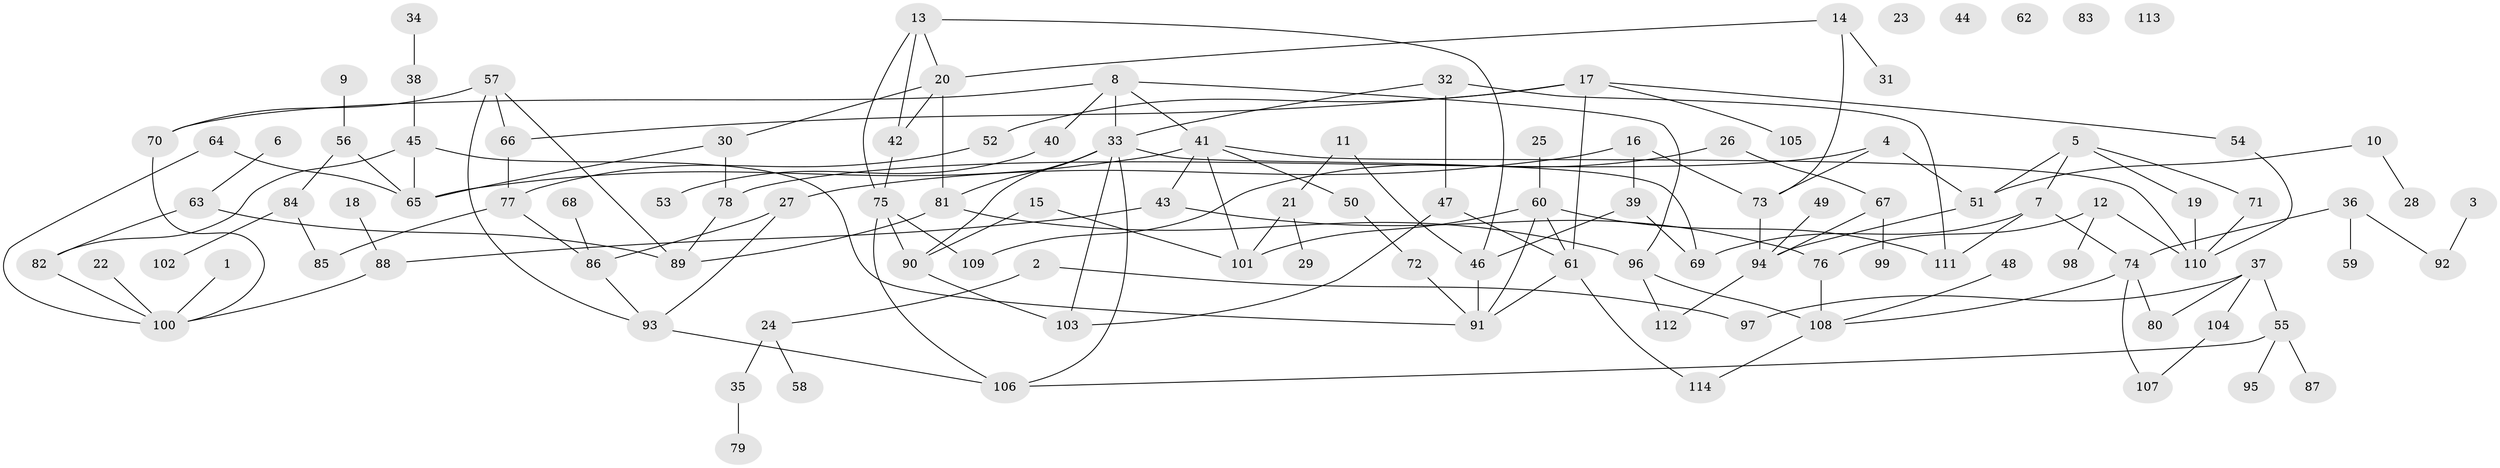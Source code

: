 // Generated by graph-tools (version 1.1) at 2025/12/03/09/25 04:12:54]
// undirected, 114 vertices, 154 edges
graph export_dot {
graph [start="1"]
  node [color=gray90,style=filled];
  1;
  2;
  3;
  4;
  5;
  6;
  7;
  8;
  9;
  10;
  11;
  12;
  13;
  14;
  15;
  16;
  17;
  18;
  19;
  20;
  21;
  22;
  23;
  24;
  25;
  26;
  27;
  28;
  29;
  30;
  31;
  32;
  33;
  34;
  35;
  36;
  37;
  38;
  39;
  40;
  41;
  42;
  43;
  44;
  45;
  46;
  47;
  48;
  49;
  50;
  51;
  52;
  53;
  54;
  55;
  56;
  57;
  58;
  59;
  60;
  61;
  62;
  63;
  64;
  65;
  66;
  67;
  68;
  69;
  70;
  71;
  72;
  73;
  74;
  75;
  76;
  77;
  78;
  79;
  80;
  81;
  82;
  83;
  84;
  85;
  86;
  87;
  88;
  89;
  90;
  91;
  92;
  93;
  94;
  95;
  96;
  97;
  98;
  99;
  100;
  101;
  102;
  103;
  104;
  105;
  106;
  107;
  108;
  109;
  110;
  111;
  112;
  113;
  114;
  1 -- 100;
  2 -- 24;
  2 -- 97;
  3 -- 92;
  4 -- 51;
  4 -- 73;
  4 -- 78;
  5 -- 7;
  5 -- 19;
  5 -- 51;
  5 -- 71;
  6 -- 63;
  7 -- 69;
  7 -- 74;
  7 -- 111;
  8 -- 33;
  8 -- 40;
  8 -- 41;
  8 -- 70;
  8 -- 96;
  9 -- 56;
  10 -- 28;
  10 -- 51;
  11 -- 21;
  11 -- 46;
  12 -- 76;
  12 -- 98;
  12 -- 110;
  13 -- 20;
  13 -- 42;
  13 -- 46;
  13 -- 75;
  14 -- 20;
  14 -- 31;
  14 -- 73;
  15 -- 90;
  15 -- 101;
  16 -- 27;
  16 -- 39;
  16 -- 73;
  17 -- 52;
  17 -- 54;
  17 -- 61;
  17 -- 66;
  17 -- 105;
  18 -- 88;
  19 -- 110;
  20 -- 30;
  20 -- 42;
  20 -- 81;
  21 -- 29;
  21 -- 101;
  22 -- 100;
  24 -- 35;
  24 -- 58;
  25 -- 60;
  26 -- 67;
  26 -- 109;
  27 -- 86;
  27 -- 93;
  30 -- 65;
  30 -- 78;
  32 -- 33;
  32 -- 47;
  32 -- 111;
  33 -- 69;
  33 -- 81;
  33 -- 90;
  33 -- 103;
  33 -- 106;
  34 -- 38;
  35 -- 79;
  36 -- 59;
  36 -- 74;
  36 -- 92;
  37 -- 55;
  37 -- 80;
  37 -- 97;
  37 -- 104;
  38 -- 45;
  39 -- 46;
  39 -- 69;
  40 -- 53;
  41 -- 43;
  41 -- 50;
  41 -- 65;
  41 -- 101;
  41 -- 110;
  42 -- 75;
  43 -- 76;
  43 -- 88;
  45 -- 65;
  45 -- 82;
  45 -- 91;
  46 -- 91;
  47 -- 61;
  47 -- 103;
  48 -- 108;
  49 -- 94;
  50 -- 72;
  51 -- 94;
  52 -- 77;
  54 -- 110;
  55 -- 87;
  55 -- 95;
  55 -- 106;
  56 -- 65;
  56 -- 84;
  57 -- 66;
  57 -- 70;
  57 -- 89;
  57 -- 93;
  60 -- 61;
  60 -- 91;
  60 -- 101;
  60 -- 111;
  61 -- 91;
  61 -- 114;
  63 -- 82;
  63 -- 89;
  64 -- 65;
  64 -- 100;
  66 -- 77;
  67 -- 94;
  67 -- 99;
  68 -- 86;
  70 -- 100;
  71 -- 110;
  72 -- 91;
  73 -- 94;
  74 -- 80;
  74 -- 107;
  74 -- 108;
  75 -- 90;
  75 -- 106;
  75 -- 109;
  76 -- 108;
  77 -- 85;
  77 -- 86;
  78 -- 89;
  81 -- 89;
  81 -- 96;
  82 -- 100;
  84 -- 85;
  84 -- 102;
  86 -- 93;
  88 -- 100;
  90 -- 103;
  93 -- 106;
  94 -- 112;
  96 -- 108;
  96 -- 112;
  104 -- 107;
  108 -- 114;
}
